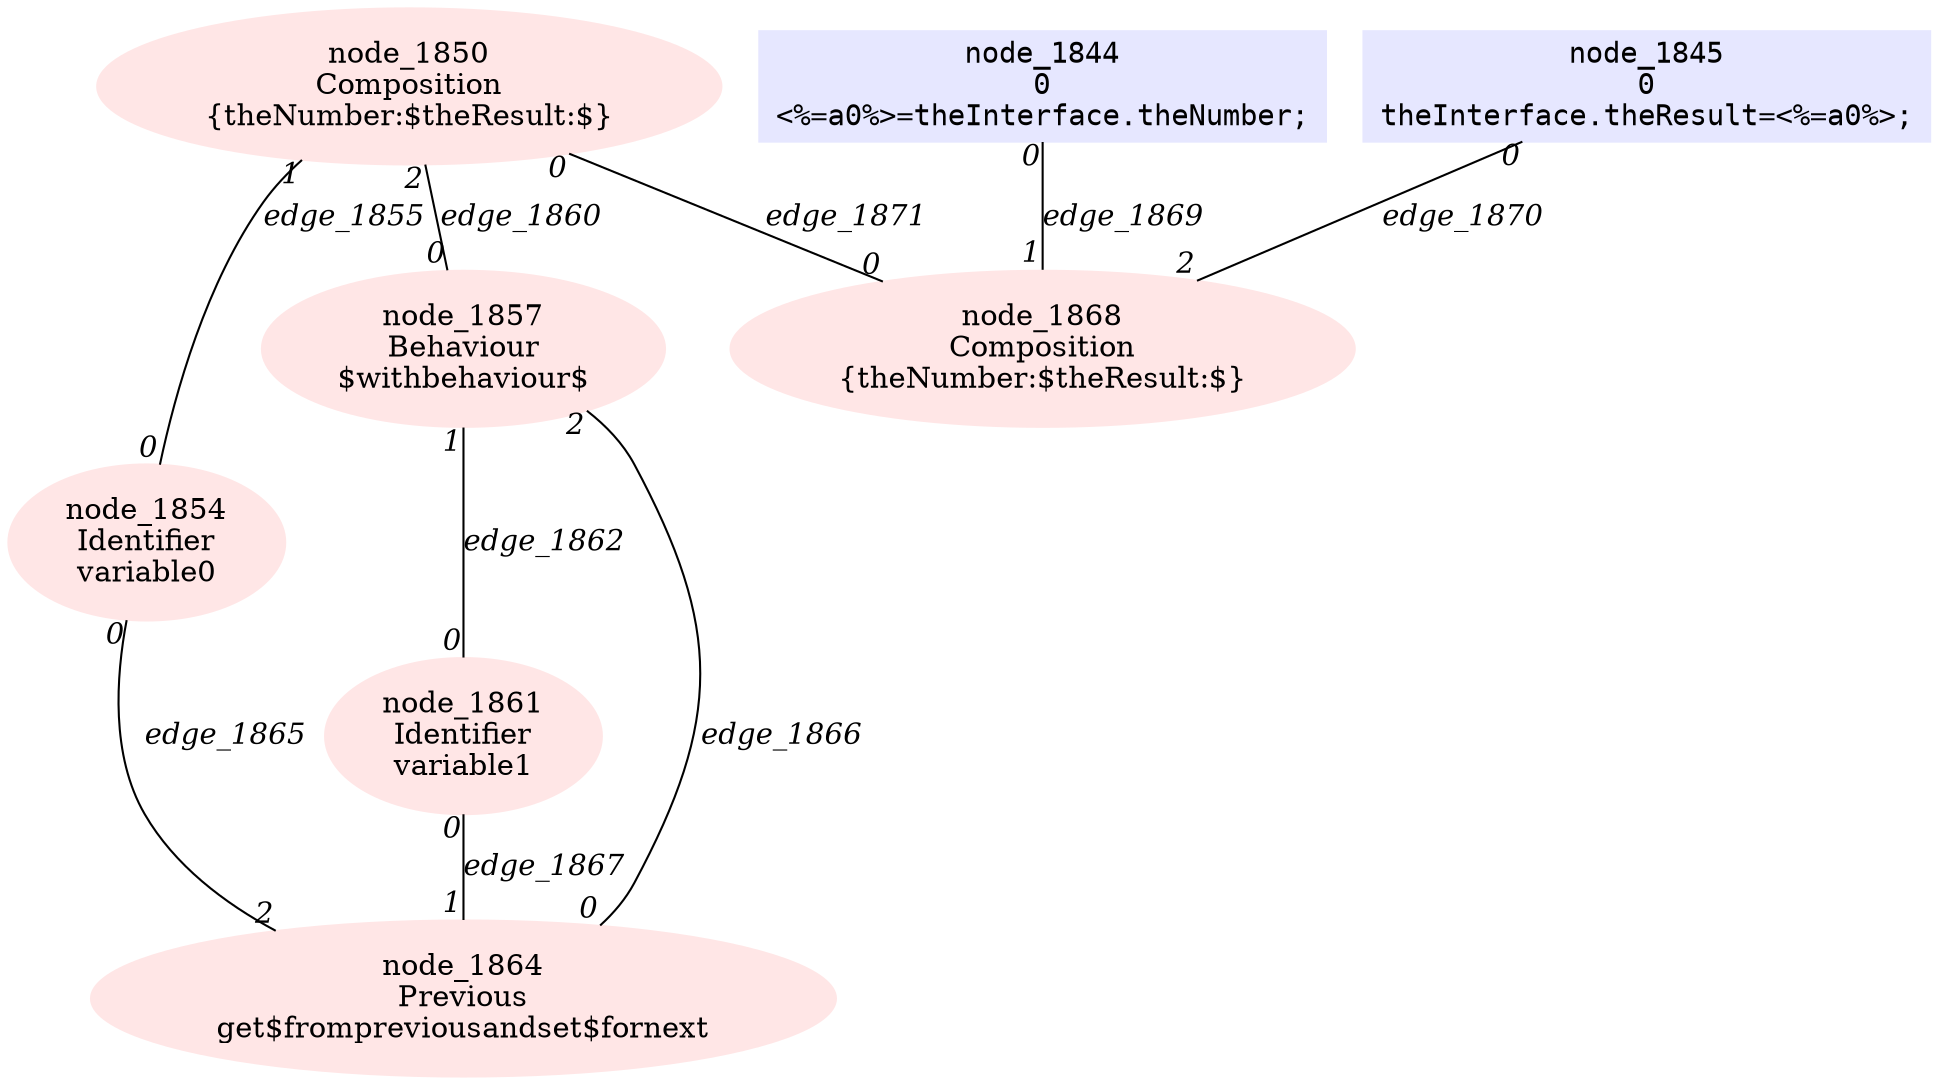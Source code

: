 digraph g{node_1850 [shape=ellipse, style=filled, color="0.0 0.1 1.0", label="node_1850
Composition
{theNumber:$theResult:$}" ]
node_1854 [shape=ellipse, style=filled, color="0.0 0.1 1.0", label="node_1854
Identifier
variable0" ]
node_1857 [shape=ellipse, style=filled, color="0.0 0.1 1.0", label="node_1857
Behaviour
$withbehaviour$" ]
node_1861 [shape=ellipse, style=filled, color="0.0 0.1 1.0", label="node_1861
Identifier
variable1" ]
node_1864 [shape=ellipse, style=filled, color="0.0 0.1 1.0", label="node_1864
Previous
get$frompreviousandset$fornext" ]
node_1868 [shape=ellipse, style=filled, color="0.0 0.1 1.0", label="node_1868
Composition
{theNumber:$theResult:$}" ]
node_1844 [shape=box, style=filled, color="0.66 0.1 1.0", fontname="Courier", label="node_1844
0
<%=a0%>=theInterface.theNumber;
" ]
node_1845 [shape=box, style=filled, color="0.66 0.1 1.0", fontname="Courier", label="node_1845
0
theInterface.theResult=<%=a0%>;
" ]
node_1850 -> node_1854 [dir=none, arrowHead=none, fontname="Times-Italic", label="edge_1855",  headlabel="0", taillabel="1" ]
node_1850 -> node_1857 [dir=none, arrowHead=none, fontname="Times-Italic", label="edge_1860",  headlabel="0", taillabel="2" ]
node_1857 -> node_1861 [dir=none, arrowHead=none, fontname="Times-Italic", label="edge_1862",  headlabel="0", taillabel="1" ]
node_1854 -> node_1864 [dir=none, arrowHead=none, fontname="Times-Italic", label="edge_1865",  headlabel="2", taillabel="0" ]
node_1857 -> node_1864 [dir=none, arrowHead=none, fontname="Times-Italic", label="edge_1866",  headlabel="0", taillabel="2" ]
node_1861 -> node_1864 [dir=none, arrowHead=none, fontname="Times-Italic", label="edge_1867",  headlabel="1", taillabel="0" ]
node_1844 -> node_1868 [dir=none, arrowHead=none, fontname="Times-Italic", label="edge_1869",  headlabel="1", taillabel="0" ]
node_1845 -> node_1868 [dir=none, arrowHead=none, fontname="Times-Italic", label="edge_1870",  headlabel="2", taillabel="0" ]
node_1850 -> node_1868 [dir=none, arrowHead=none, fontname="Times-Italic", label="edge_1871",  headlabel="0", taillabel="0" ]
}